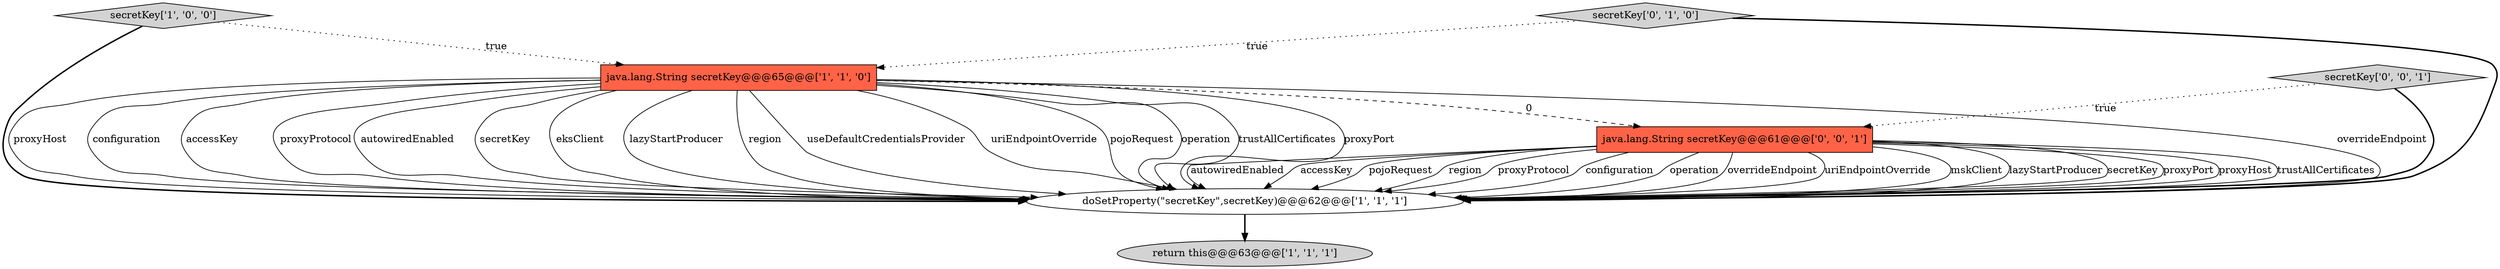 digraph {
3 [style = filled, label = "secretKey['1', '0', '0']", fillcolor = lightgray, shape = diamond image = "AAA0AAABBB1BBB"];
0 [style = filled, label = "java.lang.String secretKey@@@65@@@['1', '1', '0']", fillcolor = tomato, shape = box image = "AAA0AAABBB1BBB"];
1 [style = filled, label = "return this@@@63@@@['1', '1', '1']", fillcolor = lightgray, shape = ellipse image = "AAA0AAABBB1BBB"];
6 [style = filled, label = "secretKey['0', '0', '1']", fillcolor = lightgray, shape = diamond image = "AAA0AAABBB3BBB"];
5 [style = filled, label = "java.lang.String secretKey@@@61@@@['0', '0', '1']", fillcolor = tomato, shape = box image = "AAA0AAABBB3BBB"];
2 [style = filled, label = "doSetProperty(\"secretKey\",secretKey)@@@62@@@['1', '1', '1']", fillcolor = white, shape = ellipse image = "AAA0AAABBB1BBB"];
4 [style = filled, label = "secretKey['0', '1', '0']", fillcolor = lightgray, shape = diamond image = "AAA0AAABBB2BBB"];
5->2 [style = solid, label="mskClient"];
0->2 [style = solid, label="autowiredEnabled"];
0->2 [style = solid, label="secretKey"];
5->2 [style = solid, label="lazyStartProducer"];
0->2 [style = solid, label="eksClient"];
0->5 [style = dashed, label="0"];
0->2 [style = solid, label="lazyStartProducer"];
0->2 [style = solid, label="region"];
2->1 [style = bold, label=""];
5->2 [style = solid, label="secretKey"];
4->0 [style = dotted, label="true"];
0->2 [style = solid, label="useDefaultCredentialsProvider"];
0->2 [style = solid, label="uriEndpointOverride"];
5->2 [style = solid, label="proxyPort"];
0->2 [style = solid, label="pojoRequest"];
5->2 [style = solid, label="proxyHost"];
0->2 [style = solid, label="operation"];
4->2 [style = bold, label=""];
5->2 [style = solid, label="trustAllCertificates"];
0->2 [style = solid, label="trustAllCertificates"];
5->2 [style = solid, label="autowiredEnabled"];
6->2 [style = bold, label=""];
6->5 [style = dotted, label="true"];
0->2 [style = solid, label="proxyPort"];
0->2 [style = solid, label="overrideEndpoint"];
0->2 [style = solid, label="proxyHost"];
5->2 [style = solid, label="accessKey"];
3->2 [style = bold, label=""];
5->2 [style = solid, label="pojoRequest"];
3->0 [style = dotted, label="true"];
5->2 [style = solid, label="region"];
5->2 [style = solid, label="proxyProtocol"];
5->2 [style = solid, label="configuration"];
5->2 [style = solid, label="operation"];
0->2 [style = solid, label="configuration"];
5->2 [style = solid, label="overrideEndpoint"];
0->2 [style = solid, label="accessKey"];
5->2 [style = solid, label="uriEndpointOverride"];
0->2 [style = solid, label="proxyProtocol"];
}
